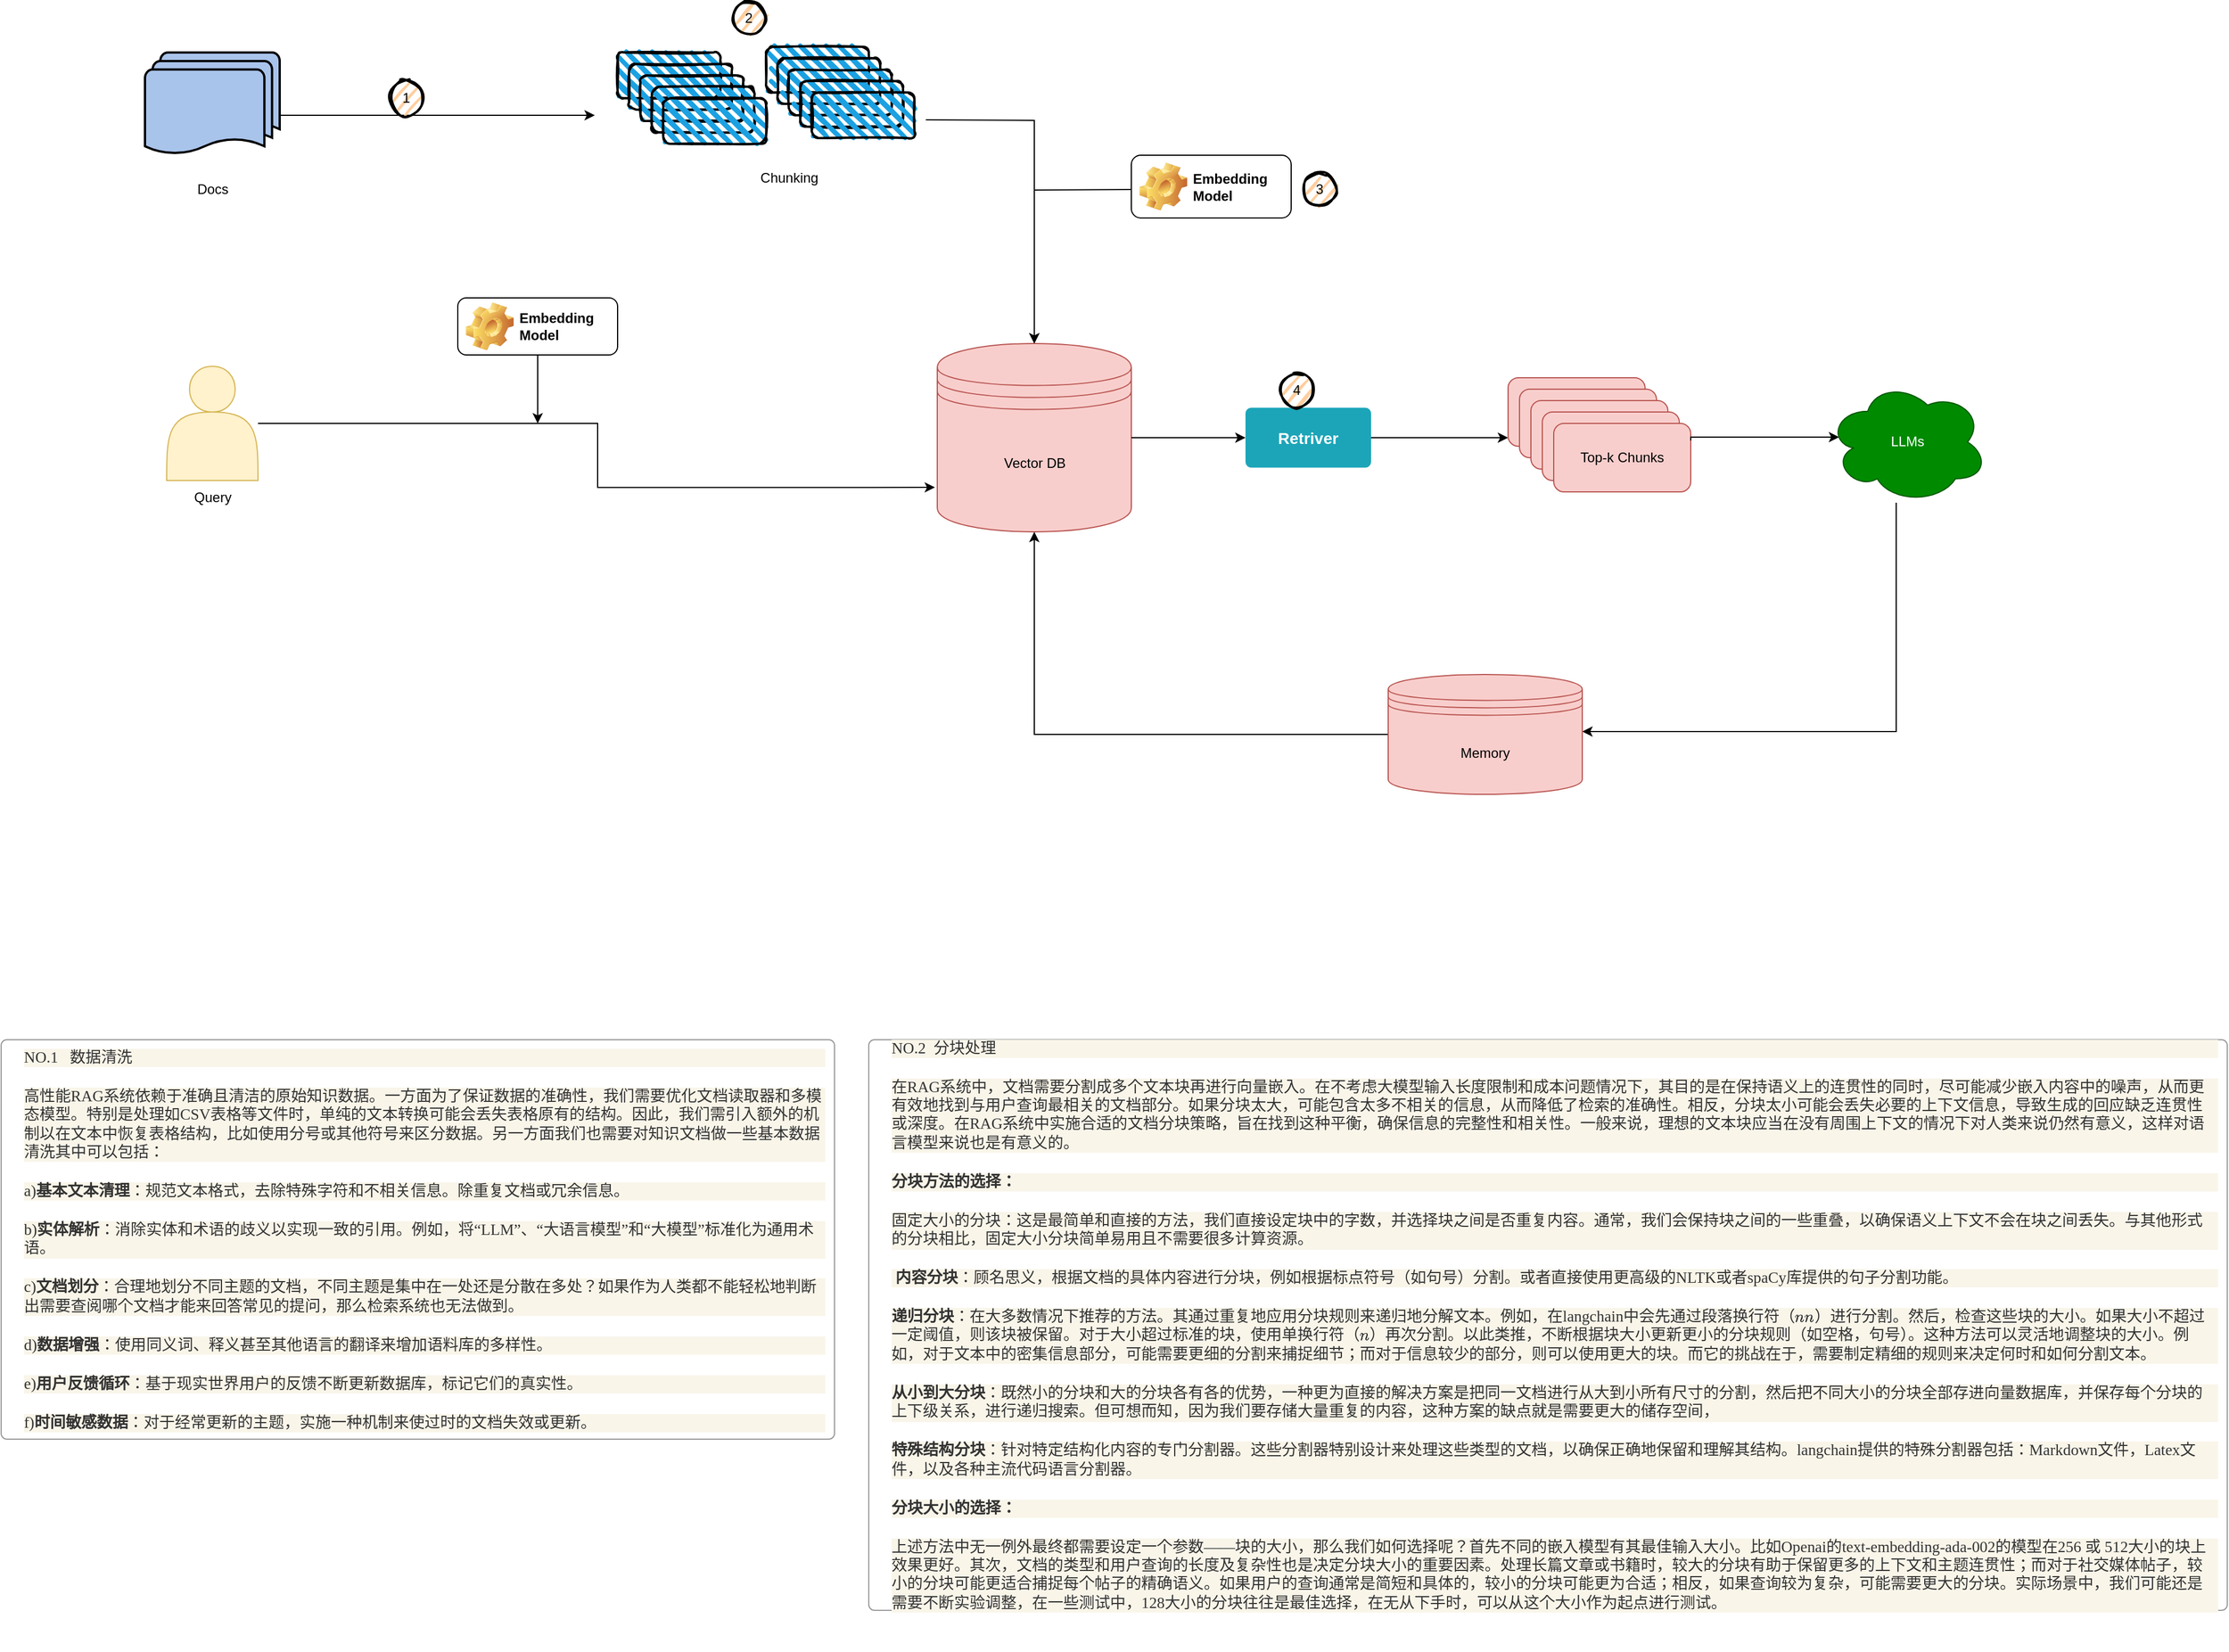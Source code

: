 <mxfile version="24.7.14">
  <diagram name="Page-1" id="IByNIXyIBTPfVzcdCZ4J">
    <mxGraphModel dx="1930" dy="1147" grid="1" gridSize="10" guides="1" tooltips="1" connect="1" arrows="1" fold="1" page="1" pageScale="1" pageWidth="3300" pageHeight="4681" math="0" shadow="0">
      <root>
        <mxCell id="0" />
        <mxCell id="1" parent="0" />
        <mxCell id="g_hzQ4VimOBog4s7BzL7-20" style="edgeStyle=orthogonalEdgeStyle;rounded=0;orthogonalLoop=1;jettySize=auto;html=1;" edge="1" parent="1">
          <mxGeometry relative="1" as="geometry">
            <mxPoint x="580" y="160" as="targetPoint" />
            <mxPoint x="300" y="160" as="sourcePoint" />
          </mxGeometry>
        </mxCell>
        <mxCell id="g_hzQ4VimOBog4s7BzL7-5" value="Docs" style="text;html=1;align=center;verticalAlign=middle;resizable=0;points=[];autosize=1;strokeColor=none;fillColor=none;" vertex="1" parent="1">
          <mxGeometry x="220" y="210" width="50" height="30" as="geometry" />
        </mxCell>
        <mxCell id="g_hzQ4VimOBog4s7BzL7-8" value="" style="rounded=1;whiteSpace=wrap;html=1;strokeWidth=2;fillWeight=4;hachureGap=8;hachureAngle=45;fillColor=#1ba1e2;sketch=1;" vertex="1" parent="1">
          <mxGeometry x="600" y="105" width="90" height="40" as="geometry" />
        </mxCell>
        <mxCell id="g_hzQ4VimOBog4s7BzL7-10" value="" style="rounded=1;whiteSpace=wrap;html=1;strokeWidth=2;fillWeight=4;hachureGap=8;hachureAngle=45;fillColor=#1ba1e2;sketch=1;" vertex="1" parent="1">
          <mxGeometry x="610" y="115" width="90" height="40" as="geometry" />
        </mxCell>
        <mxCell id="g_hzQ4VimOBog4s7BzL7-11" value="" style="rounded=1;whiteSpace=wrap;html=1;strokeWidth=2;fillWeight=4;hachureGap=8;hachureAngle=45;fillColor=#1ba1e2;sketch=1;" vertex="1" parent="1">
          <mxGeometry x="620" y="125" width="90" height="40" as="geometry" />
        </mxCell>
        <mxCell id="g_hzQ4VimOBog4s7BzL7-12" value="" style="rounded=1;whiteSpace=wrap;html=1;strokeWidth=2;fillWeight=4;hachureGap=8;hachureAngle=45;fillColor=#1ba1e2;sketch=1;" vertex="1" parent="1">
          <mxGeometry x="630" y="135" width="90" height="40" as="geometry" />
        </mxCell>
        <mxCell id="g_hzQ4VimOBog4s7BzL7-13" value="" style="rounded=1;whiteSpace=wrap;html=1;strokeWidth=2;fillWeight=4;hachureGap=8;hachureAngle=45;fillColor=#1ba1e2;sketch=1;" vertex="1" parent="1">
          <mxGeometry x="640" y="145" width="90" height="40" as="geometry" />
        </mxCell>
        <mxCell id="g_hzQ4VimOBog4s7BzL7-14" value="" style="rounded=1;whiteSpace=wrap;html=1;strokeWidth=2;fillWeight=4;hachureGap=8;hachureAngle=45;fillColor=#1ba1e2;sketch=1;" vertex="1" parent="1">
          <mxGeometry x="730" y="100" width="90" height="40" as="geometry" />
        </mxCell>
        <mxCell id="g_hzQ4VimOBog4s7BzL7-15" value="" style="rounded=1;whiteSpace=wrap;html=1;strokeWidth=2;fillWeight=4;hachureGap=8;hachureAngle=45;fillColor=#1ba1e2;sketch=1;" vertex="1" parent="1">
          <mxGeometry x="740" y="110" width="90" height="40" as="geometry" />
        </mxCell>
        <mxCell id="g_hzQ4VimOBog4s7BzL7-16" value="" style="rounded=1;whiteSpace=wrap;html=1;strokeWidth=2;fillWeight=4;hachureGap=8;hachureAngle=45;fillColor=#1ba1e2;sketch=1;" vertex="1" parent="1">
          <mxGeometry x="750" y="120" width="90" height="40" as="geometry" />
        </mxCell>
        <mxCell id="g_hzQ4VimOBog4s7BzL7-17" value="" style="rounded=1;whiteSpace=wrap;html=1;strokeWidth=2;fillWeight=4;hachureGap=8;hachureAngle=45;fillColor=#1ba1e2;sketch=1;" vertex="1" parent="1">
          <mxGeometry x="760" y="130" width="90" height="40" as="geometry" />
        </mxCell>
        <mxCell id="g_hzQ4VimOBog4s7BzL7-18" value="" style="rounded=1;whiteSpace=wrap;html=1;strokeWidth=2;fillWeight=4;hachureGap=8;hachureAngle=45;fillColor=#1ba1e2;sketch=1;" vertex="1" parent="1">
          <mxGeometry x="770" y="140" width="90" height="40" as="geometry" />
        </mxCell>
        <mxCell id="g_hzQ4VimOBog4s7BzL7-21" value="Chunking" style="text;html=1;align=center;verticalAlign=middle;resizable=0;points=[];autosize=1;strokeColor=none;fillColor=none;" vertex="1" parent="1">
          <mxGeometry x="710" y="200" width="80" height="30" as="geometry" />
        </mxCell>
        <mxCell id="g_hzQ4VimOBog4s7BzL7-22" style="edgeStyle=orthogonalEdgeStyle;rounded=0;orthogonalLoop=1;jettySize=auto;html=1;" edge="1" parent="1" target="g_hzQ4VimOBog4s7BzL7-24">
          <mxGeometry relative="1" as="geometry">
            <mxPoint x="1150" y="164" as="targetPoint" />
            <mxPoint x="870" y="164" as="sourcePoint" />
          </mxGeometry>
        </mxCell>
        <mxCell id="g_hzQ4VimOBog4s7BzL7-42" value="" style="edgeStyle=orthogonalEdgeStyle;rounded=0;orthogonalLoop=1;jettySize=auto;html=1;" edge="1" parent="1" source="g_hzQ4VimOBog4s7BzL7-70" target="g_hzQ4VimOBog4s7BzL7-41">
          <mxGeometry relative="1" as="geometry">
            <Array as="points">
              <mxPoint x="1220" y="443" />
              <mxPoint x="1220" y="443" />
            </Array>
          </mxGeometry>
        </mxCell>
        <mxCell id="g_hzQ4VimOBog4s7BzL7-24" value="" style="shape=datastore;whiteSpace=wrap;html=1;fillColor=#f8cecc;strokeColor=#b85450;" vertex="1" parent="1">
          <mxGeometry x="880" y="360" width="170" height="165" as="geometry" />
        </mxCell>
        <mxCell id="g_hzQ4VimOBog4s7BzL7-25" value="Vector DB" style="text;html=1;align=center;verticalAlign=middle;resizable=0;points=[];autosize=1;strokeColor=none;fillColor=none;" vertex="1" parent="1">
          <mxGeometry x="925" y="450" width="80" height="30" as="geometry" />
        </mxCell>
        <mxCell id="g_hzQ4VimOBog4s7BzL7-26" value="" style="strokeWidth=2;html=1;shape=mxgraph.flowchart.multi-document;whiteSpace=wrap;fillColor=#A9C4EB;" vertex="1" parent="1">
          <mxGeometry x="186" y="105" width="118" height="90" as="geometry" />
        </mxCell>
        <mxCell id="g_hzQ4VimOBog4s7BzL7-29" value="" style="edgeStyle=orthogonalEdgeStyle;rounded=0;orthogonalLoop=1;jettySize=auto;html=1;" edge="1" parent="1" target="g_hzQ4VimOBog4s7BzL7-24">
          <mxGeometry relative="1" as="geometry">
            <mxPoint x="1055" y="225" as="sourcePoint" />
          </mxGeometry>
        </mxCell>
        <mxCell id="g_hzQ4VimOBog4s7BzL7-28" style="edgeStyle=orthogonalEdgeStyle;rounded=0;orthogonalLoop=1;jettySize=auto;html=1;exitX=0.5;exitY=1;exitDx=0;exitDy=0;" edge="1" parent="1">
          <mxGeometry relative="1" as="geometry">
            <mxPoint x="1055" y="225" as="sourcePoint" />
            <mxPoint x="1055" y="225" as="targetPoint" />
          </mxGeometry>
        </mxCell>
        <mxCell id="g_hzQ4VimOBog4s7BzL7-31" value="" style="shape=actor;whiteSpace=wrap;html=1;fillColor=#fff2cc;strokeColor=#d6b656;" vertex="1" parent="1">
          <mxGeometry x="205" y="380" width="80" height="100" as="geometry" />
        </mxCell>
        <mxCell id="g_hzQ4VimOBog4s7BzL7-32" value="Query" style="text;html=1;align=center;verticalAlign=middle;resizable=0;points=[];autosize=1;strokeColor=none;fillColor=none;" vertex="1" parent="1">
          <mxGeometry x="215" y="480" width="60" height="30" as="geometry" />
        </mxCell>
        <mxCell id="g_hzQ4VimOBog4s7BzL7-33" style="edgeStyle=orthogonalEdgeStyle;rounded=0;orthogonalLoop=1;jettySize=auto;html=1;entryX=-0.012;entryY=0.764;entryDx=0;entryDy=0;entryPerimeter=0;" edge="1" parent="1" source="g_hzQ4VimOBog4s7BzL7-31" target="g_hzQ4VimOBog4s7BzL7-24">
          <mxGeometry relative="1" as="geometry" />
        </mxCell>
        <mxCell id="g_hzQ4VimOBog4s7BzL7-40" style="edgeStyle=orthogonalEdgeStyle;rounded=0;orthogonalLoop=1;jettySize=auto;html=1;" edge="1" parent="1" source="g_hzQ4VimOBog4s7BzL7-35">
          <mxGeometry relative="1" as="geometry">
            <mxPoint x="530" y="430" as="targetPoint" />
          </mxGeometry>
        </mxCell>
        <mxCell id="g_hzQ4VimOBog4s7BzL7-35" value="Embedding Model" style="label;whiteSpace=wrap;html=1;image=img/clipart/Gear_128x128.png" vertex="1" parent="1">
          <mxGeometry x="460" y="320" width="140" height="50" as="geometry" />
        </mxCell>
        <mxCell id="g_hzQ4VimOBog4s7BzL7-39" value="Embedding Model" style="label;whiteSpace=wrap;html=1;image=img/clipart/Gear_128x128.png" vertex="1" parent="1">
          <mxGeometry x="1050" y="195" width="140" height="55" as="geometry" />
        </mxCell>
        <mxCell id="g_hzQ4VimOBog4s7BzL7-41" value="" style="rounded=1;whiteSpace=wrap;html=1;fillColor=#f8cecc;strokeColor=#b85450;" vertex="1" parent="1">
          <mxGeometry x="1380" y="390" width="120" height="60" as="geometry" />
        </mxCell>
        <mxCell id="g_hzQ4VimOBog4s7BzL7-43" value="" style="rounded=1;whiteSpace=wrap;html=1;fillColor=#f8cecc;strokeColor=#b85450;" vertex="1" parent="1">
          <mxGeometry x="1390" y="400" width="120" height="60" as="geometry" />
        </mxCell>
        <mxCell id="g_hzQ4VimOBog4s7BzL7-44" value="" style="rounded=1;whiteSpace=wrap;html=1;fillColor=#f8cecc;strokeColor=#b85450;" vertex="1" parent="1">
          <mxGeometry x="1400" y="410" width="120" height="60" as="geometry" />
        </mxCell>
        <mxCell id="g_hzQ4VimOBog4s7BzL7-45" value="" style="rounded=1;whiteSpace=wrap;html=1;fillColor=#f8cecc;strokeColor=#b85450;" vertex="1" parent="1">
          <mxGeometry x="1410" y="420" width="120" height="60" as="geometry" />
        </mxCell>
        <mxCell id="g_hzQ4VimOBog4s7BzL7-46" value="Top-k Chunks" style="rounded=1;whiteSpace=wrap;html=1;fillColor=#f8cecc;strokeColor=#b85450;" vertex="1" parent="1">
          <mxGeometry x="1420" y="430" width="120" height="60" as="geometry" />
        </mxCell>
        <mxCell id="g_hzQ4VimOBog4s7BzL7-47" value="" style="edgeStyle=orthogonalEdgeStyle;rounded=0;orthogonalLoop=1;jettySize=auto;html=1;exitX=1;exitY=0.25;exitDx=0;exitDy=0;" edge="1" parent="1" source="g_hzQ4VimOBog4s7BzL7-46">
          <mxGeometry relative="1" as="geometry">
            <mxPoint x="1440" y="442" as="sourcePoint" />
            <mxPoint x="1670" y="442" as="targetPoint" />
            <Array as="points">
              <mxPoint x="1540" y="442" />
            </Array>
          </mxGeometry>
        </mxCell>
        <mxCell id="g_hzQ4VimOBog4s7BzL7-50" style="edgeStyle=orthogonalEdgeStyle;rounded=0;orthogonalLoop=1;jettySize=auto;html=1;" edge="1" parent="1" source="g_hzQ4VimOBog4s7BzL7-49" target="g_hzQ4VimOBog4s7BzL7-51">
          <mxGeometry relative="1" as="geometry">
            <mxPoint x="1720" y="730" as="targetPoint" />
            <Array as="points">
              <mxPoint x="1720" y="700" />
            </Array>
          </mxGeometry>
        </mxCell>
        <mxCell id="g_hzQ4VimOBog4s7BzL7-49" value="LLMs" style="ellipse;shape=cloud;whiteSpace=wrap;html=1;fillColor=#008a00;fontColor=#ffffff;strokeColor=#005700;" vertex="1" parent="1">
          <mxGeometry x="1660" y="392.5" width="140" height="107.5" as="geometry" />
        </mxCell>
        <mxCell id="g_hzQ4VimOBog4s7BzL7-52" style="edgeStyle=orthogonalEdgeStyle;rounded=0;orthogonalLoop=1;jettySize=auto;html=1;entryX=0.5;entryY=1;entryDx=0;entryDy=0;" edge="1" parent="1" source="g_hzQ4VimOBog4s7BzL7-51" target="g_hzQ4VimOBog4s7BzL7-24">
          <mxGeometry relative="1" as="geometry" />
        </mxCell>
        <mxCell id="g_hzQ4VimOBog4s7BzL7-51" value="Memory" style="shape=datastore;whiteSpace=wrap;html=1;fillColor=#f8cecc;strokeColor=#b85450;" vertex="1" parent="1">
          <mxGeometry x="1275" y="650" width="170" height="105" as="geometry" />
        </mxCell>
        <mxCell id="g_hzQ4VimOBog4s7BzL7-59" value="1" style="ellipse;whiteSpace=wrap;html=1;strokeWidth=2;fillWeight=2;hachureGap=8;fillColor=#FFCE9F;fillStyle=dots;sketch=1;" vertex="1" parent="1">
          <mxGeometry x="400" y="130" width="30" height="30" as="geometry" />
        </mxCell>
        <mxCell id="g_hzQ4VimOBog4s7BzL7-61" value="&lt;div&gt;&lt;span style=&quot;color: rgba(0, 0, 0, 0); font-family: monospace; font-size: 0px; text-align: start;&quot;&gt;%3CmxGraphModel%3E%3Croot%3E%3CmxCell%20id%3D%220%22%2F%3E%3CmxCell%20id%3D%221%22%20parent%3D%220%22%2F%3E%3CmxCell%20id%3D%222%22%20value%3D%22%22%20style%3D%22shape%3Ddatastore%3BwhiteSpace%3Dwrap%3Bhtml%3D1%3BfillColor%3D%23f8cecc%3BstrokeColor%3D%23b85450%3B%22%20vertex%3D%221%22%20parent%3D%221%22%3E%3CmxGeometry%20x%3D%22880%22%20y%3D%22360%22%20width%3D%22170%22%20height%3D%22165%22%20as%3D%22geometry%22%2F%3E%3C%2FmxCell%3E%3C%2Froot%3E%3C%2FmxGraphModel%3E&lt;/span&gt;&lt;br&gt;&lt;/div&gt;" style="text;html=1;align=center;verticalAlign=middle;resizable=0;points=[];autosize=1;strokeColor=none;fillColor=none;" vertex="1" parent="1">
          <mxGeometry x="101" y="619" width="20" height="30" as="geometry" />
        </mxCell>
        <mxCell id="g_hzQ4VimOBog4s7BzL7-63" value="&#xa;&lt;p style=&quot;margin-block: 0px; margin-inline: 0px; padding: 0px; hyphens: manual; margin-top: 1.096rem; color: rgb(51, 51, 51); font-family: &amp;quot;Sitka Text&amp;quot;, Georgia, Cambria, Calibri; font-size: 13.68px; font-style: normal; font-variant-ligatures: normal; font-variant-caps: normal; font-weight: 400; letter-spacing: normal; orphans: 2; text-align: start; text-indent: 0px; text-transform: none; widows: 2; word-spacing: 0px; -webkit-text-stroke-width: 0px; white-space: normal; background-color: rgb(249, 245, 233); text-decoration-thickness: initial; text-decoration-style: initial; text-decoration-color: initial;&quot;&gt;NO.1&amp;nbsp;&amp;nbsp;&amp;nbsp;数据清洗&lt;/p&gt;&lt;p style=&quot;margin-block: 0px; margin-inline: 0px; padding: 0px; hyphens: manual; margin-top: 1.096rem; color: rgb(51, 51, 51); font-family: &amp;quot;Sitka Text&amp;quot;, Georgia, Cambria, Calibri; font-size: 13.68px; font-style: normal; font-variant-ligatures: normal; font-variant-caps: normal; font-weight: 400; letter-spacing: normal; orphans: 2; text-align: start; text-indent: 0px; text-transform: none; widows: 2; word-spacing: 0px; -webkit-text-stroke-width: 0px; white-space: normal; background-color: rgb(249, 245, 233); text-decoration-thickness: initial; text-decoration-style: initial; text-decoration-color: initial;&quot;&gt;&lt;/p&gt;&lt;p style=&quot;margin-block: 0px; margin-inline: 0px; padding: 0px; hyphens: manual; margin-top: 1.096rem; color: rgb(51, 51, 51); font-family: &amp;quot;Sitka Text&amp;quot;, Georgia, Cambria, Calibri; font-size: 13.68px; font-style: normal; font-variant-ligatures: normal; font-variant-caps: normal; font-weight: 400; letter-spacing: normal; orphans: 2; text-align: start; text-indent: 0px; text-transform: none; widows: 2; word-spacing: 0px; -webkit-text-stroke-width: 0px; white-space: normal; background-color: rgb(249, 245, 233); text-decoration-thickness: initial; text-decoration-style: initial; text-decoration-color: initial;&quot;&gt;高性能RAG系统依赖于准确且清洁的原始知识数据。一方面为了保证数据的准确性，我们需要优化文档读取器和多模态模型。特别是处理如CSV表格等文件时，单纯的文本转换可能会丢失表格原有的结构。因此，我们需引入额外的机制以在文本中恢复表格结构，比如使用分号或其他符号来区分数据。另一方面我们也需要对知识文档做一些基本数据清洗其中可以包括：&lt;/p&gt;&lt;p style=&quot;margin-block: 0px; margin-inline: 0px; padding: 0px; hyphens: manual; margin-top: 1.096rem; color: rgb(51, 51, 51); font-family: &amp;quot;Sitka Text&amp;quot;, Georgia, Cambria, Calibri; font-size: 13.68px; font-style: normal; font-variant-ligatures: normal; font-variant-caps: normal; font-weight: 400; letter-spacing: normal; orphans: 2; text-align: start; text-indent: 0px; text-transform: none; widows: 2; word-spacing: 0px; -webkit-text-stroke-width: 0px; white-space: normal; background-color: rgb(249, 245, 233); text-decoration-thickness: initial; text-decoration-style: initial; text-decoration-color: initial;&quot;&gt;&lt;/p&gt;&lt;p style=&quot;margin-block: 0px; margin-inline: 0px; padding: 0px; hyphens: manual; margin-top: 1.096rem; color: rgb(51, 51, 51); font-family: &amp;quot;Sitka Text&amp;quot;, Georgia, Cambria, Calibri; font-size: 13.68px; font-style: normal; font-variant-ligatures: normal; font-variant-caps: normal; font-weight: 400; letter-spacing: normal; orphans: 2; text-align: start; text-indent: 0px; text-transform: none; widows: 2; word-spacing: 0px; -webkit-text-stroke-width: 0px; white-space: normal; background-color: rgb(249, 245, 233); text-decoration-thickness: initial; text-decoration-style: initial; text-decoration-color: initial;&quot;&gt;a)&lt;strong style=&quot;margin-block: 0px; margin-inline: 0px;&quot;&gt;基本文本清理&lt;/strong&gt;：规范文本格式，去除特殊字符和不相关信息。除重复文档或冗余信息。&lt;/p&gt;&lt;p style=&quot;margin-block: 0px; margin-inline: 0px; padding: 0px; hyphens: manual; margin-top: 1.096rem; color: rgb(51, 51, 51); font-family: &amp;quot;Sitka Text&amp;quot;, Georgia, Cambria, Calibri; font-size: 13.68px; font-style: normal; font-variant-ligatures: normal; font-variant-caps: normal; font-weight: 400; letter-spacing: normal; orphans: 2; text-align: start; text-indent: 0px; text-transform: none; widows: 2; word-spacing: 0px; -webkit-text-stroke-width: 0px; white-space: normal; background-color: rgb(249, 245, 233); text-decoration-thickness: initial; text-decoration-style: initial; text-decoration-color: initial;&quot;&gt;&lt;/p&gt;&lt;p style=&quot;margin-block: 0px; margin-inline: 0px; padding: 0px; hyphens: manual; margin-top: 1.096rem; color: rgb(51, 51, 51); font-family: &amp;quot;Sitka Text&amp;quot;, Georgia, Cambria, Calibri; font-size: 13.68px; font-style: normal; font-variant-ligatures: normal; font-variant-caps: normal; font-weight: 400; letter-spacing: normal; orphans: 2; text-align: start; text-indent: 0px; text-transform: none; widows: 2; word-spacing: 0px; -webkit-text-stroke-width: 0px; white-space: normal; background-color: rgb(249, 245, 233); text-decoration-thickness: initial; text-decoration-style: initial; text-decoration-color: initial;&quot;&gt;b)&lt;strong style=&quot;margin-block: 0px; margin-inline: 0px;&quot;&gt;实体解析&lt;/strong&gt;：消除实体和术语的歧义以实现一致的引用。例如，将“LLM”、“大语言模型”和“大模型”标准化为通用术语。&lt;/p&gt;&lt;p style=&quot;margin-block: 0px; margin-inline: 0px; padding: 0px; hyphens: manual; margin-top: 1.096rem; color: rgb(51, 51, 51); font-family: &amp;quot;Sitka Text&amp;quot;, Georgia, Cambria, Calibri; font-size: 13.68px; font-style: normal; font-variant-ligatures: normal; font-variant-caps: normal; font-weight: 400; letter-spacing: normal; orphans: 2; text-align: start; text-indent: 0px; text-transform: none; widows: 2; word-spacing: 0px; -webkit-text-stroke-width: 0px; white-space: normal; background-color: rgb(249, 245, 233); text-decoration-thickness: initial; text-decoration-style: initial; text-decoration-color: initial;&quot;&gt;&lt;/p&gt;&lt;p style=&quot;margin-block: 0px; margin-inline: 0px; padding: 0px; hyphens: manual; margin-top: 1.096rem; color: rgb(51, 51, 51); font-family: &amp;quot;Sitka Text&amp;quot;, Georgia, Cambria, Calibri; font-size: 13.68px; font-style: normal; font-variant-ligatures: normal; font-variant-caps: normal; font-weight: 400; letter-spacing: normal; orphans: 2; text-align: start; text-indent: 0px; text-transform: none; widows: 2; word-spacing: 0px; -webkit-text-stroke-width: 0px; white-space: normal; background-color: rgb(249, 245, 233); text-decoration-thickness: initial; text-decoration-style: initial; text-decoration-color: initial;&quot;&gt;c)&lt;strong style=&quot;margin-block: 0px; margin-inline: 0px;&quot;&gt;文档划分&lt;/strong&gt;：合理地划分不同主题的文档，不同主题是集中在一处还是分散在多处？如果作为人类都不能轻松地判断出需要查阅哪个文档才能来回答常见的提问，那么检索系统也无法做到。&lt;/p&gt;&lt;p style=&quot;margin-block: 0px; margin-inline: 0px; padding: 0px; hyphens: manual; margin-top: 1.096rem; color: rgb(51, 51, 51); font-family: &amp;quot;Sitka Text&amp;quot;, Georgia, Cambria, Calibri; font-size: 13.68px; font-style: normal; font-variant-ligatures: normal; font-variant-caps: normal; font-weight: 400; letter-spacing: normal; orphans: 2; text-align: start; text-indent: 0px; text-transform: none; widows: 2; word-spacing: 0px; -webkit-text-stroke-width: 0px; white-space: normal; background-color: rgb(249, 245, 233); text-decoration-thickness: initial; text-decoration-style: initial; text-decoration-color: initial;&quot;&gt;&lt;/p&gt;&lt;p style=&quot;margin-block: 0px; margin-inline: 0px; padding: 0px; hyphens: manual; margin-top: 1.096rem; color: rgb(51, 51, 51); font-family: &amp;quot;Sitka Text&amp;quot;, Georgia, Cambria, Calibri; font-size: 13.68px; font-style: normal; font-variant-ligatures: normal; font-variant-caps: normal; font-weight: 400; letter-spacing: normal; orphans: 2; text-align: start; text-indent: 0px; text-transform: none; widows: 2; word-spacing: 0px; -webkit-text-stroke-width: 0px; white-space: normal; background-color: rgb(249, 245, 233); text-decoration-thickness: initial; text-decoration-style: initial; text-decoration-color: initial;&quot;&gt;d)&lt;strong style=&quot;margin-block: 0px; margin-inline: 0px;&quot;&gt;数据增强&lt;/strong&gt;：使用同义词、释义甚至其他语言的翻译来增加语料库的多样性。&lt;/p&gt;&lt;p style=&quot;margin-block: 0px; margin-inline: 0px; padding: 0px; hyphens: manual; margin-top: 1.096rem; color: rgb(51, 51, 51); font-family: &amp;quot;Sitka Text&amp;quot;, Georgia, Cambria, Calibri; font-size: 13.68px; font-style: normal; font-variant-ligatures: normal; font-variant-caps: normal; font-weight: 400; letter-spacing: normal; orphans: 2; text-align: start; text-indent: 0px; text-transform: none; widows: 2; word-spacing: 0px; -webkit-text-stroke-width: 0px; white-space: normal; background-color: rgb(249, 245, 233); text-decoration-thickness: initial; text-decoration-style: initial; text-decoration-color: initial;&quot;&gt;&lt;/p&gt;&lt;p style=&quot;margin-block: 0px; margin-inline: 0px; padding: 0px; hyphens: manual; margin-top: 1.096rem; color: rgb(51, 51, 51); font-family: &amp;quot;Sitka Text&amp;quot;, Georgia, Cambria, Calibri; font-size: 13.68px; font-style: normal; font-variant-ligatures: normal; font-variant-caps: normal; font-weight: 400; letter-spacing: normal; orphans: 2; text-align: start; text-indent: 0px; text-transform: none; widows: 2; word-spacing: 0px; -webkit-text-stroke-width: 0px; white-space: normal; background-color: rgb(249, 245, 233); text-decoration-thickness: initial; text-decoration-style: initial; text-decoration-color: initial;&quot;&gt;e)&lt;strong style=&quot;margin-block: 0px; margin-inline: 0px;&quot;&gt;用户反馈循环&lt;/strong&gt;：基于现实世界用户的反馈不断更新数据库，标记它们的真实性。&lt;/p&gt;&lt;p style=&quot;margin-block: 0px; margin-inline: 0px; padding: 0px; hyphens: manual; margin-top: 1.096rem; color: rgb(51, 51, 51); font-family: &amp;quot;Sitka Text&amp;quot;, Georgia, Cambria, Calibri; font-size: 13.68px; font-style: normal; font-variant-ligatures: normal; font-variant-caps: normal; font-weight: 400; letter-spacing: normal; orphans: 2; text-align: start; text-indent: 0px; text-transform: none; widows: 2; word-spacing: 0px; -webkit-text-stroke-width: 0px; white-space: normal; background-color: rgb(249, 245, 233); text-decoration-thickness: initial; text-decoration-style: initial; text-decoration-color: initial;&quot;&gt;&lt;/p&gt;&lt;p style=&quot;margin-block: 0px; margin-inline: 0px; padding: 0px; hyphens: manual; margin-top: 1.096rem; color: rgb(51, 51, 51); font-family: &amp;quot;Sitka Text&amp;quot;, Georgia, Cambria, Calibri; font-size: 13.68px; font-style: normal; font-variant-ligatures: normal; font-variant-caps: normal; font-weight: 400; letter-spacing: normal; orphans: 2; text-align: start; text-indent: 0px; text-transform: none; widows: 2; word-spacing: 0px; -webkit-text-stroke-width: 0px; white-space: normal; background-color: rgb(249, 245, 233); text-decoration-thickness: initial; text-decoration-style: initial; text-decoration-color: initial;&quot;&gt;f)&lt;strong style=&quot;margin-block: 0px; margin-inline: 0px;&quot;&gt;时间敏感数据&lt;/strong&gt;：对于经常更新的主题，实施一种机制来使过时的文档失效或更新。&lt;/p&gt;&#xa;&#xa;" style="html=1;shadow=0;dashed=0;shape=mxgraph.bootstrap.rrect;rSize=5;strokeColor=#999999;strokeWidth=1;fillColor=#FFFFFF;fontColor=#6C767D;whiteSpace=wrap;align=left;verticalAlign=middle;spacingLeft=10;fontSize=14;spacing=10;" vertex="1" parent="1">
          <mxGeometry x="60" y="970" width="730" height="350" as="geometry" />
        </mxCell>
        <mxCell id="g_hzQ4VimOBog4s7BzL7-64" value="2" style="ellipse;whiteSpace=wrap;html=1;strokeWidth=2;fillWeight=2;hachureGap=8;fillColor=#FFCE9F;fillStyle=dots;sketch=1;" vertex="1" parent="1">
          <mxGeometry x="700" y="60" width="30" height="30" as="geometry" />
        </mxCell>
        <mxCell id="g_hzQ4VimOBog4s7BzL7-65" value="&#xa;&lt;p style=&quot;margin-block: 0px; margin-inline: 0px; padding: 0px; hyphens: manual; margin-top: 1.096rem; color: rgb(51, 51, 51); font-family: &amp;quot;Sitka Text&amp;quot;, Georgia, Cambria, Calibri; font-size: 13.68px; font-style: normal; font-variant-ligatures: normal; font-variant-caps: normal; font-weight: 400; letter-spacing: normal; orphans: 2; text-align: start; text-indent: 0px; text-transform: none; widows: 2; word-spacing: 0px; -webkit-text-stroke-width: 0px; white-space: normal; background-color: rgb(249, 245, 233); text-decoration-thickness: initial; text-decoration-style: initial; text-decoration-color: initial;&quot;&gt;NO.2&amp;nbsp;&amp;nbsp;分块处理&lt;/p&gt;&lt;p style=&quot;margin-block: 0px; margin-inline: 0px; padding: 0px; hyphens: manual; margin-top: 1.096rem; color: rgb(51, 51, 51); font-family: &amp;quot;Sitka Text&amp;quot;, Georgia, Cambria, Calibri; font-size: 13.68px; font-style: normal; font-variant-ligatures: normal; font-variant-caps: normal; font-weight: 400; letter-spacing: normal; orphans: 2; text-align: start; text-indent: 0px; text-transform: none; widows: 2; word-spacing: 0px; -webkit-text-stroke-width: 0px; white-space: normal; background-color: rgb(249, 245, 233); text-decoration-thickness: initial; text-decoration-style: initial; text-decoration-color: initial;&quot;&gt;&lt;/p&gt;&lt;p style=&quot;margin-block: 0px; margin-inline: 0px; padding: 0px; hyphens: manual; margin-top: 1.096rem; color: rgb(51, 51, 51); font-family: &amp;quot;Sitka Text&amp;quot;, Georgia, Cambria, Calibri; font-size: 13.68px; font-style: normal; font-variant-ligatures: normal; font-variant-caps: normal; font-weight: 400; letter-spacing: normal; orphans: 2; text-align: start; text-indent: 0px; text-transform: none; widows: 2; word-spacing: 0px; -webkit-text-stroke-width: 0px; white-space: normal; background-color: rgb(249, 245, 233); text-decoration-thickness: initial; text-decoration-style: initial; text-decoration-color: initial;&quot;&gt;在RAG系统中，文档需要分割成多个文本块再进行向量嵌入。在不考虑大模型输入长度限制和成本问题情况下，其目的是在保持语义上的连贯性的同时，尽可能减少嵌入内容中的噪声，从而更有效地找到与用户查询最相关的文档部分。如果分块太大，可能包含太多不相关的信息，从而降低了检索的准确性。相反，分块太小可能会丢失必要的上下文信息，导致生成的回应缺乏连贯性或深度。在RAG系统中实施合适的文档分块策略，旨在找到这种平衡，确保信息的完整性和相关性。一般来说，理想的文本块应当在没有周围上下文的情况下对人类来说仍然有意义，这样对语言模型来说也是有意义的。&lt;/p&gt;&lt;p style=&quot;margin-block: 0px; margin-inline: 0px; padding: 0px; hyphens: manual; margin-top: 1.096rem; color: rgb(51, 51, 51); font-family: &amp;quot;Sitka Text&amp;quot;, Georgia, Cambria, Calibri; font-size: 13.68px; font-style: normal; font-variant-ligatures: normal; font-variant-caps: normal; font-weight: 400; letter-spacing: normal; orphans: 2; text-align: start; text-indent: 0px; text-transform: none; widows: 2; word-spacing: 0px; -webkit-text-stroke-width: 0px; white-space: normal; background-color: rgb(249, 245, 233); text-decoration-thickness: initial; text-decoration-style: initial; text-decoration-color: initial;&quot;&gt;&lt;/p&gt;&lt;p style=&quot;margin-block: 0px; margin-inline: 0px; padding: 0px; hyphens: manual; margin-top: 1.096rem; color: rgb(51, 51, 51); font-family: &amp;quot;Sitka Text&amp;quot;, Georgia, Cambria, Calibri; font-size: 13.68px; font-style: normal; font-variant-ligatures: normal; font-variant-caps: normal; font-weight: 400; letter-spacing: normal; orphans: 2; text-align: start; text-indent: 0px; text-transform: none; widows: 2; word-spacing: 0px; -webkit-text-stroke-width: 0px; white-space: normal; background-color: rgb(249, 245, 233); text-decoration-thickness: initial; text-decoration-style: initial; text-decoration-color: initial;&quot;&gt;&lt;strong style=&quot;margin-block: 0px; margin-inline: 0px;&quot;&gt;分块方法的选择：&lt;/strong&gt;&lt;/p&gt;&lt;p style=&quot;margin-block: 0px; margin-inline: 0px; padding: 0px; hyphens: manual; margin-top: 1.096rem; color: rgb(51, 51, 51); font-family: &amp;quot;Sitka Text&amp;quot;, Georgia, Cambria, Calibri; font-size: 13.68px; font-style: normal; font-variant-ligatures: normal; font-variant-caps: normal; font-weight: 400; letter-spacing: normal; orphans: 2; text-align: start; text-indent: 0px; text-transform: none; widows: 2; word-spacing: 0px; -webkit-text-stroke-width: 0px; white-space: normal; background-color: rgb(249, 245, 233); text-decoration-thickness: initial; text-decoration-style: initial; text-decoration-color: initial;&quot;&gt;&lt;/p&gt;&lt;p style=&quot;margin-block: 0px; margin-inline: 0px; padding: 0px; hyphens: manual; margin-top: 1.096rem; color: rgb(51, 51, 51); font-family: &amp;quot;Sitka Text&amp;quot;, Georgia, Cambria, Calibri; font-size: 13.68px; font-style: normal; font-variant-ligatures: normal; font-variant-caps: normal; font-weight: 400; letter-spacing: normal; orphans: 2; text-align: start; text-indent: 0px; text-transform: none; widows: 2; word-spacing: 0px; -webkit-text-stroke-width: 0px; white-space: normal; background-color: rgb(249, 245, 233); text-decoration-thickness: initial; text-decoration-style: initial; text-decoration-color: initial;&quot;&gt;固定大小的分块：这是最简单和直接的方法，我们直接设定块中的字数，并选择块之间是否重复内容。通常，我们会保持块之间的一些重叠，以确保语义上下文不会在块之间丢失。与其他形式的分块相比，固定大小分块简单易用且不需要很多计算资源。&lt;/p&gt;&lt;p style=&quot;margin-block: 0px; margin-inline: 0px; padding: 0px; hyphens: manual; margin-top: 1.096rem; color: rgb(51, 51, 51); font-family: &amp;quot;Sitka Text&amp;quot;, Georgia, Cambria, Calibri; font-size: 13.68px; font-style: normal; font-variant-ligatures: normal; font-variant-caps: normal; font-weight: 400; letter-spacing: normal; orphans: 2; text-align: start; text-indent: 0px; text-transform: none; widows: 2; word-spacing: 0px; -webkit-text-stroke-width: 0px; white-space: normal; background-color: rgb(249, 245, 233); text-decoration-thickness: initial; text-decoration-style: initial; text-decoration-color: initial;&quot;&gt;&lt;/p&gt;&lt;p style=&quot;margin-block: 0px; margin-inline: 0px; padding: 0px; hyphens: manual; margin-top: 1.096rem; color: rgb(51, 51, 51); font-family: &amp;quot;Sitka Text&amp;quot;, Georgia, Cambria, Calibri; font-size: 13.68px; font-style: normal; font-variant-ligatures: normal; font-variant-caps: normal; font-weight: 400; letter-spacing: normal; orphans: 2; text-align: start; text-indent: 0px; text-transform: none; widows: 2; word-spacing: 0px; -webkit-text-stroke-width: 0px; white-space: normal; background-color: rgb(249, 245, 233); text-decoration-thickness: initial; text-decoration-style: initial; text-decoration-color: initial;&quot;&gt;&lt;strong style=&quot;margin-block: 0px; margin-inline: 0px;&quot;&gt;&amp;nbsp;内容分块&lt;/strong&gt;：顾名思义，根据文档的具体内容进行分块，例如根据标点符号（如句号）分割。或者直接使用更高级的NLTK或者&lt;span style=&quot;margin-block: 0px; margin-inline: 0px;&quot; class=&quot;words-blog hl-git-1&quot;&gt;spaCy&lt;/span&gt;库提供的句子分割功能。&lt;/p&gt;&lt;p style=&quot;margin-block: 0px; margin-inline: 0px; padding: 0px; hyphens: manual; margin-top: 1.096rem; color: rgb(51, 51, 51); font-family: &amp;quot;Sitka Text&amp;quot;, Georgia, Cambria, Calibri; font-size: 13.68px; font-style: normal; font-variant-ligatures: normal; font-variant-caps: normal; font-weight: 400; letter-spacing: normal; orphans: 2; text-align: start; text-indent: 0px; text-transform: none; widows: 2; word-spacing: 0px; -webkit-text-stroke-width: 0px; white-space: normal; background-color: rgb(249, 245, 233); text-decoration-thickness: initial; text-decoration-style: initial; text-decoration-color: initial;&quot;&gt;&lt;/p&gt;&lt;p style=&quot;margin-block: 0px; margin-inline: 0px; padding: 0px; hyphens: manual; margin-top: 1.096rem; color: rgb(51, 51, 51); font-family: &amp;quot;Sitka Text&amp;quot;, Georgia, Cambria, Calibri; font-size: 13.68px; font-style: normal; font-variant-ligatures: normal; font-variant-caps: normal; font-weight: 400; letter-spacing: normal; orphans: 2; text-align: start; text-indent: 0px; text-transform: none; widows: 2; word-spacing: 0px; -webkit-text-stroke-width: 0px; white-space: normal; background-color: rgb(249, 245, 233); text-decoration-thickness: initial; text-decoration-style: initial; text-decoration-color: initial;&quot;&gt;&lt;strong style=&quot;margin-block: 0px; margin-inline: 0px;&quot;&gt;递归分块&lt;/strong&gt;：在大多数情况下推荐的方法。其通过重复地应用分块规则来递归地分解文本。例如，在langchain中会先通过段落换行符（`\n\n`）进行分割。然后，检查这些块的大小。如果大小不超过一定阈值，则该块被保留。对于大小超过标准的块，使用单换行符（`\n`）再次分割。以此类推，不断根据块大小更新更小的分块规则（如空格，句号）。这种方法可以灵活地调整块的大小。例如，对于文本中的密集信息部分，可能需要更细的分割来捕捉细节；而对于信息较少的部分，则可以使用更大的块。而它的挑战在于，需要制定精细的规则来决定何时和如何分割文本。&lt;/p&gt;&lt;p style=&quot;margin-block: 0px; margin-inline: 0px; padding: 0px; hyphens: manual; margin-top: 1.096rem; color: rgb(51, 51, 51); font-family: &amp;quot;Sitka Text&amp;quot;, Georgia, Cambria, Calibri; font-size: 13.68px; font-style: normal; font-variant-ligatures: normal; font-variant-caps: normal; font-weight: 400; letter-spacing: normal; orphans: 2; text-align: start; text-indent: 0px; text-transform: none; widows: 2; word-spacing: 0px; -webkit-text-stroke-width: 0px; white-space: normal; background-color: rgb(249, 245, 233); text-decoration-thickness: initial; text-decoration-style: initial; text-decoration-color: initial;&quot;&gt;&lt;/p&gt;&lt;p style=&quot;margin-block: 0px; margin-inline: 0px; padding: 0px; hyphens: manual; margin-top: 1.096rem; color: rgb(51, 51, 51); font-family: &amp;quot;Sitka Text&amp;quot;, Georgia, Cambria, Calibri; font-size: 13.68px; font-style: normal; font-variant-ligatures: normal; font-variant-caps: normal; font-weight: 400; letter-spacing: normal; orphans: 2; text-align: start; text-indent: 0px; text-transform: none; widows: 2; word-spacing: 0px; -webkit-text-stroke-width: 0px; white-space: normal; background-color: rgb(249, 245, 233); text-decoration-thickness: initial; text-decoration-style: initial; text-decoration-color: initial;&quot;&gt;&lt;strong style=&quot;margin-block: 0px; margin-inline: 0px;&quot;&gt;从小到大分块&lt;/strong&gt;：既然小的分块和大的分块各有各的优势，一种更为直接的解决方案是把同一文档进行从大到小所有尺寸的分割，然后把不同大小的分块全部存进向量数据库，并保存每个分块的上下级关系，进行递归搜索。但可想而知，因为我们要存储大量重复的内容，这种方案的缺点就是需要更大的储存空间，&lt;/p&gt;&lt;p style=&quot;margin-block: 0px; margin-inline: 0px; padding: 0px; hyphens: manual; margin-top: 1.096rem; color: rgb(51, 51, 51); font-family: &amp;quot;Sitka Text&amp;quot;, Georgia, Cambria, Calibri; font-size: 13.68px; font-style: normal; font-variant-ligatures: normal; font-variant-caps: normal; font-weight: 400; letter-spacing: normal; orphans: 2; text-align: start; text-indent: 0px; text-transform: none; widows: 2; word-spacing: 0px; -webkit-text-stroke-width: 0px; white-space: normal; background-color: rgb(249, 245, 233); text-decoration-thickness: initial; text-decoration-style: initial; text-decoration-color: initial;&quot;&gt;&lt;/p&gt;&lt;p style=&quot;margin-block: 0px; margin-inline: 0px; padding: 0px; hyphens: manual; margin-top: 1.096rem; color: rgb(51, 51, 51); font-family: &amp;quot;Sitka Text&amp;quot;, Georgia, Cambria, Calibri; font-size: 13.68px; font-style: normal; font-variant-ligatures: normal; font-variant-caps: normal; font-weight: 400; letter-spacing: normal; orphans: 2; text-align: start; text-indent: 0px; text-transform: none; widows: 2; word-spacing: 0px; -webkit-text-stroke-width: 0px; white-space: normal; background-color: rgb(249, 245, 233); text-decoration-thickness: initial; text-decoration-style: initial; text-decoration-color: initial;&quot;&gt;&lt;strong style=&quot;margin-block: 0px; margin-inline: 0px;&quot;&gt;特殊结构分块&lt;/strong&gt;：针对特定结构化内容的专门分割器。这些分割器特别设计来处理这些类型的文档，以确保正确地保留和理解其结构。langchain提供的特殊分割器包括：Markdown文件，&lt;span style=&quot;margin-block: 0px; margin-inline: 0px;&quot; class=&quot;words-blog hl-git-1&quot;&gt;Latex&lt;/span&gt;文件，以及各种主流代码语言分割器。&lt;/p&gt;&lt;p style=&quot;margin-block: 0px; margin-inline: 0px; padding: 0px; hyphens: manual; margin-top: 1.096rem; color: rgb(51, 51, 51); font-family: &amp;quot;Sitka Text&amp;quot;, Georgia, Cambria, Calibri; font-size: 13.68px; font-style: normal; font-variant-ligatures: normal; font-variant-caps: normal; font-weight: 400; letter-spacing: normal; orphans: 2; text-align: start; text-indent: 0px; text-transform: none; widows: 2; word-spacing: 0px; -webkit-text-stroke-width: 0px; white-space: normal; background-color: rgb(249, 245, 233); text-decoration-thickness: initial; text-decoration-style: initial; text-decoration-color: initial;&quot;&gt;&lt;/p&gt;&lt;p style=&quot;margin-block: 0px; margin-inline: 0px; padding: 0px; hyphens: manual; margin-top: 1.096rem; color: rgb(51, 51, 51); font-family: &amp;quot;Sitka Text&amp;quot;, Georgia, Cambria, Calibri; font-size: 13.68px; font-style: normal; font-variant-ligatures: normal; font-variant-caps: normal; font-weight: 400; letter-spacing: normal; orphans: 2; text-align: start; text-indent: 0px; text-transform: none; widows: 2; word-spacing: 0px; -webkit-text-stroke-width: 0px; white-space: normal; background-color: rgb(249, 245, 233); text-decoration-thickness: initial; text-decoration-style: initial; text-decoration-color: initial;&quot;&gt;&lt;strong style=&quot;margin-block: 0px; margin-inline: 0px;&quot;&gt;分块大小的选择：&lt;/strong&gt;&lt;/p&gt;&lt;p style=&quot;margin-block: 0px; margin-inline: 0px; padding: 0px; hyphens: manual; margin-top: 1.096rem; color: rgb(51, 51, 51); font-family: &amp;quot;Sitka Text&amp;quot;, Georgia, Cambria, Calibri; font-size: 13.68px; font-style: normal; font-variant-ligatures: normal; font-variant-caps: normal; font-weight: 400; letter-spacing: normal; orphans: 2; text-align: start; text-indent: 0px; text-transform: none; widows: 2; word-spacing: 0px; -webkit-text-stroke-width: 0px; white-space: normal; background-color: rgb(249, 245, 233); text-decoration-thickness: initial; text-decoration-style: initial; text-decoration-color: initial;&quot;&gt;&lt;/p&gt;&lt;p style=&quot;margin-block: 0px; margin-inline: 0px; padding: 0px; hyphens: manual; margin-top: 1.096rem; color: rgb(51, 51, 51); font-family: &amp;quot;Sitka Text&amp;quot;, Georgia, Cambria, Calibri; font-size: 13.68px; font-style: normal; font-variant-ligatures: normal; font-variant-caps: normal; font-weight: 400; letter-spacing: normal; orphans: 2; text-align: start; text-indent: 0px; text-transform: none; widows: 2; word-spacing: 0px; -webkit-text-stroke-width: 0px; white-space: normal; background-color: rgb(249, 245, 233); text-decoration-thickness: initial; text-decoration-style: initial; text-decoration-color: initial;&quot;&gt;上述方法中无一例外最终都需要设定一个参数——块的大小，那么我们如何选择呢？首先不同的嵌入模型有其最佳输入大小。比如Openai的text-embedding-ada-002的模型在256 或 512大小的块上效果更好。其次，文档的类型和用户查询的长度及复杂性也是决定分块大小的重要因素。处理长篇文章或书籍时，较大的分块有助于保留更多的上下文和主题连贯性；而对于社交媒体帖子，较小的分块可能更适合捕捉每个帖子的精确语义。如果用户的查询通常是简短和具体的，较小的分块可能更为合适；相反，如果查询较为复杂，可能需要更大的分块。实际场景中，我们可能还是需要不断实验调整，在一些测试中，128大小的分块往往是最佳选择，在无从下手时，可以从这个大小作为起点进行测试。&lt;/p&gt;&#xa;&#xa;" style="html=1;shadow=0;dashed=0;shape=mxgraph.bootstrap.rrect;rSize=5;strokeColor=#999999;strokeWidth=1;fillColor=#FFFFFF;fontColor=#6C767D;whiteSpace=wrap;align=left;verticalAlign=middle;spacingLeft=10;fontSize=14;spacing=10;" vertex="1" parent="1">
          <mxGeometry x="820" y="970" width="1190" height="500" as="geometry" />
        </mxCell>
        <mxCell id="g_hzQ4VimOBog4s7BzL7-66" value="3" style="ellipse;whiteSpace=wrap;html=1;strokeWidth=2;fillWeight=2;hachureGap=8;fillColor=#FFCE9F;fillStyle=dots;sketch=1;" vertex="1" parent="1">
          <mxGeometry x="1200" y="210" width="30" height="30" as="geometry" />
        </mxCell>
        <mxCell id="g_hzQ4VimOBog4s7BzL7-71" value="" style="edgeStyle=orthogonalEdgeStyle;rounded=0;orthogonalLoop=1;jettySize=auto;html=1;" edge="1" parent="1" source="g_hzQ4VimOBog4s7BzL7-24" target="g_hzQ4VimOBog4s7BzL7-70">
          <mxGeometry relative="1" as="geometry">
            <mxPoint x="1050" y="443" as="sourcePoint" />
            <mxPoint x="1380" y="443" as="targetPoint" />
            <Array as="points" />
          </mxGeometry>
        </mxCell>
        <mxCell id="g_hzQ4VimOBog4s7BzL7-70" value="Retriver" style="html=1;shadow=0;dashed=0;shape=mxgraph.bootstrap.rrect;rSize=5;strokeColor=none;strokeWidth=1;fillColor=#1CA5B8;fontColor=#FFFFFF;whiteSpace=wrap;align=center;verticalAlign=middle;spacingLeft=0;fontStyle=1;fontSize=14;spacing=5;" vertex="1" parent="1">
          <mxGeometry x="1150" y="416.25" width="110" height="52.5" as="geometry" />
        </mxCell>
        <mxCell id="g_hzQ4VimOBog4s7BzL7-72" value="4" style="ellipse;whiteSpace=wrap;html=1;strokeWidth=2;fillWeight=2;hachureGap=8;fillColor=#FFCE9F;fillStyle=dots;sketch=1;" vertex="1" parent="1">
          <mxGeometry x="1180" y="386.25" width="30" height="30" as="geometry" />
        </mxCell>
      </root>
    </mxGraphModel>
  </diagram>
</mxfile>
